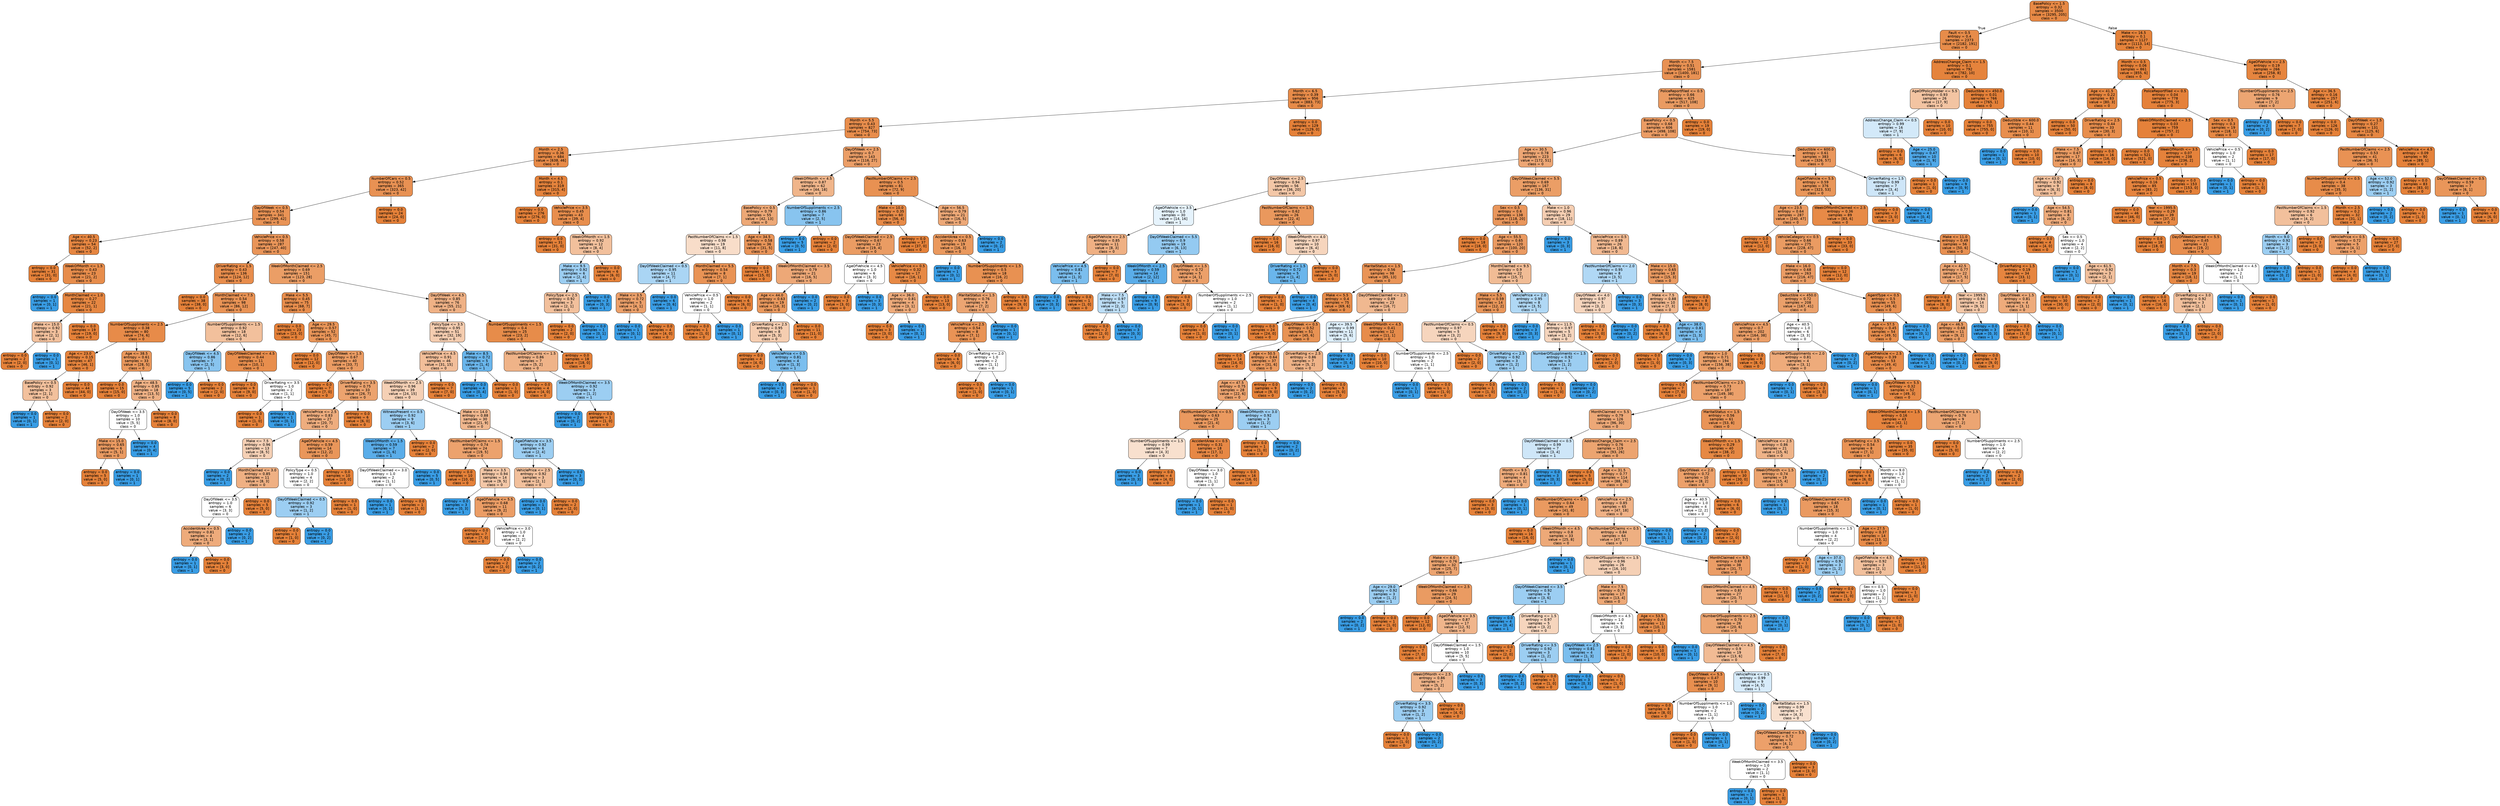 digraph Tree {
node [shape=box, style="filled, rounded", color="black", fontname=helvetica] ;
edge [fontname=helvetica] ;
0 [label="BasePolicy <= 1.5\nentropy = 0.32\nsamples = 3500\nvalue = [3295, 205]\nclass = 0", fillcolor="#e78945"] ;
1 [label="Fault <= 0.5\nentropy = 0.4\nsamples = 2373\nvalue = [2182, 191]\nclass = 0", fillcolor="#e78c4a"] ;
0 -> 1 [labeldistance=2.5, labelangle=45, headlabel="True"] ;
2 [label="Month <= 7.5\nentropy = 0.51\nsamples = 1581\nvalue = [1400, 181]\nclass = 0", fillcolor="#e89153"] ;
1 -> 2 ;
3 [label="Month <= 6.5\nentropy = 0.39\nsamples = 956\nvalue = [883, 73]\nclass = 0", fillcolor="#e78b49"] ;
2 -> 3 ;
4 [label="Month <= 5.5\nentropy = 0.43\nsamples = 827\nvalue = [754, 73]\nclass = 0", fillcolor="#e88d4c"] ;
3 -> 4 ;
5 [label="Month <= 2.5\nentropy = 0.36\nsamples = 684\nvalue = [638, 46]\nclass = 0", fillcolor="#e78a47"] ;
4 -> 5 ;
6 [label="NumberOfCars <= 0.5\nentropy = 0.52\nsamples = 365\nvalue = [323, 42]\nclass = 0", fillcolor="#e89153"] ;
5 -> 6 ;
7 [label="DayOfWeek <= 0.5\nentropy = 0.54\nsamples = 341\nvalue = [299, 42]\nclass = 0", fillcolor="#e99355"] ;
6 -> 7 ;
8 [label="Age <= 40.5\nentropy = 0.23\nsamples = 54\nvalue = [52, 2]\nclass = 0", fillcolor="#e68641"] ;
7 -> 8 ;
9 [label="entropy = 0.0\nsamples = 31\nvalue = [31, 0]\nclass = 0", fillcolor="#e58139"] ;
8 -> 9 ;
10 [label="WeekOfMonth <= 1.5\nentropy = 0.43\nsamples = 23\nvalue = [21, 2]\nclass = 0", fillcolor="#e78d4c"] ;
8 -> 10 ;
11 [label="entropy = 0.0\nsamples = 1\nvalue = [0, 1]\nclass = 1", fillcolor="#399de5"] ;
10 -> 11 ;
12 [label="MonthClaimed <= 1.0\nentropy = 0.27\nsamples = 22\nvalue = [21, 1]\nclass = 0", fillcolor="#e68742"] ;
10 -> 12 ;
13 [label="Make <= 15.0\nentropy = 0.92\nsamples = 3\nvalue = [2, 1]\nclass = 0", fillcolor="#f2c09c"] ;
12 -> 13 ;
14 [label="entropy = 0.0\nsamples = 2\nvalue = [2, 0]\nclass = 0", fillcolor="#e58139"] ;
13 -> 14 ;
15 [label="entropy = 0.0\nsamples = 1\nvalue = [0, 1]\nclass = 1", fillcolor="#399de5"] ;
13 -> 15 ;
16 [label="entropy = 0.0\nsamples = 19\nvalue = [19, 0]\nclass = 0", fillcolor="#e58139"] ;
12 -> 16 ;
17 [label="VehiclePrice <= 0.5\nentropy = 0.58\nsamples = 287\nvalue = [247, 40]\nclass = 0", fillcolor="#e99559"] ;
7 -> 17 ;
18 [label="DriverRating <= 1.5\nentropy = 0.43\nsamples = 136\nvalue = [124, 12]\nclass = 0", fillcolor="#e88d4c"] ;
17 -> 18 ;
19 [label="entropy = 0.0\nsamples = 38\nvalue = [38, 0]\nclass = 0", fillcolor="#e58139"] ;
18 -> 19 ;
20 [label="MonthClaimed <= 7.5\nentropy = 0.54\nsamples = 98\nvalue = [86, 12]\nclass = 0", fillcolor="#e99355"] ;
18 -> 20 ;
21 [label="NumberOfSuppliments <= 2.5\nentropy = 0.38\nsamples = 80\nvalue = [74, 6]\nclass = 0", fillcolor="#e78b49"] ;
20 -> 21 ;
22 [label="Age <= 23.0\nentropy = 0.15\nsamples = 47\nvalue = [46, 1]\nclass = 0", fillcolor="#e6843d"] ;
21 -> 22 ;
23 [label="BasePolicy <= 0.5\nentropy = 0.92\nsamples = 3\nvalue = [2, 1]\nclass = 0", fillcolor="#f2c09c"] ;
22 -> 23 ;
24 [label="entropy = 0.0\nsamples = 1\nvalue = [0, 1]\nclass = 1", fillcolor="#399de5"] ;
23 -> 24 ;
25 [label="entropy = 0.0\nsamples = 2\nvalue = [2, 0]\nclass = 0", fillcolor="#e58139"] ;
23 -> 25 ;
26 [label="entropy = 0.0\nsamples = 44\nvalue = [44, 0]\nclass = 0", fillcolor="#e58139"] ;
22 -> 26 ;
27 [label="Age <= 38.5\nentropy = 0.61\nsamples = 33\nvalue = [28, 5]\nclass = 0", fillcolor="#ea985c"] ;
21 -> 27 ;
28 [label="entropy = 0.0\nsamples = 15\nvalue = [15, 0]\nclass = 0", fillcolor="#e58139"] ;
27 -> 28 ;
29 [label="Age <= 48.5\nentropy = 0.85\nsamples = 18\nvalue = [13, 5]\nclass = 0", fillcolor="#efb185"] ;
27 -> 29 ;
30 [label="DayOfWeek <= 3.5\nentropy = 1.0\nsamples = 10\nvalue = [5, 5]\nclass = 0", fillcolor="#ffffff"] ;
29 -> 30 ;
31 [label="Make <= 15.0\nentropy = 0.65\nsamples = 6\nvalue = [5, 1]\nclass = 0", fillcolor="#ea9a61"] ;
30 -> 31 ;
32 [label="entropy = 0.0\nsamples = 5\nvalue = [5, 0]\nclass = 0", fillcolor="#e58139"] ;
31 -> 32 ;
33 [label="entropy = 0.0\nsamples = 1\nvalue = [0, 1]\nclass = 1", fillcolor="#399de5"] ;
31 -> 33 ;
34 [label="entropy = 0.0\nsamples = 4\nvalue = [0, 4]\nclass = 1", fillcolor="#399de5"] ;
30 -> 34 ;
35 [label="entropy = 0.0\nsamples = 8\nvalue = [8, 0]\nclass = 0", fillcolor="#e58139"] ;
29 -> 35 ;
36 [label="NumberOfSuppliments <= 1.5\nentropy = 0.92\nsamples = 18\nvalue = [12, 6]\nclass = 0", fillcolor="#f2c09c"] ;
20 -> 36 ;
37 [label="DayOfWeek <= 4.5\nentropy = 0.86\nsamples = 7\nvalue = [2, 5]\nclass = 1", fillcolor="#88c4ef"] ;
36 -> 37 ;
38 [label="entropy = 0.0\nsamples = 5\nvalue = [0, 5]\nclass = 1", fillcolor="#399de5"] ;
37 -> 38 ;
39 [label="entropy = 0.0\nsamples = 2\nvalue = [2, 0]\nclass = 0", fillcolor="#e58139"] ;
37 -> 39 ;
40 [label="DayOfWeekClaimed <= 4.5\nentropy = 0.44\nsamples = 11\nvalue = [10, 1]\nclass = 0", fillcolor="#e88e4d"] ;
36 -> 40 ;
41 [label="entropy = 0.0\nsamples = 9\nvalue = [9, 0]\nclass = 0", fillcolor="#e58139"] ;
40 -> 41 ;
42 [label="DriverRating <= 3.5\nentropy = 1.0\nsamples = 2\nvalue = [1, 1]\nclass = 0", fillcolor="#ffffff"] ;
40 -> 42 ;
43 [label="entropy = 0.0\nsamples = 1\nvalue = [1, 0]\nclass = 0", fillcolor="#e58139"] ;
42 -> 43 ;
44 [label="entropy = 0.0\nsamples = 1\nvalue = [0, 1]\nclass = 1", fillcolor="#399de5"] ;
42 -> 44 ;
45 [label="WeekOfMonthClaimed <= 2.5\nentropy = 0.69\nsamples = 151\nvalue = [123, 28]\nclass = 0", fillcolor="#eb9e66"] ;
17 -> 45 ;
46 [label="Make <= 5.5\nentropy = 0.45\nsamples = 75\nvalue = [68, 7]\nclass = 0", fillcolor="#e88e4d"] ;
45 -> 46 ;
47 [label="entropy = 0.0\nsamples = 23\nvalue = [23, 0]\nclass = 0", fillcolor="#e58139"] ;
46 -> 47 ;
48 [label="Age <= 29.5\nentropy = 0.57\nsamples = 52\nvalue = [45, 7]\nclass = 0", fillcolor="#e99558"] ;
46 -> 48 ;
49 [label="entropy = 0.0\nsamples = 12\nvalue = [12, 0]\nclass = 0", fillcolor="#e58139"] ;
48 -> 49 ;
50 [label="DayOfWeek <= 1.5\nentropy = 0.67\nsamples = 40\nvalue = [33, 7]\nclass = 0", fillcolor="#eb9c63"] ;
48 -> 50 ;
51 [label="entropy = 0.0\nsamples = 7\nvalue = [7, 0]\nclass = 0", fillcolor="#e58139"] ;
50 -> 51 ;
52 [label="DriverRating <= 3.5\nentropy = 0.75\nsamples = 33\nvalue = [26, 7]\nclass = 0", fillcolor="#eca36e"] ;
50 -> 52 ;
53 [label="VehiclePrice <= 2.5\nentropy = 0.83\nsamples = 27\nvalue = [20, 7]\nclass = 0", fillcolor="#eead7e"] ;
52 -> 53 ;
54 [label="Make <= 7.5\nentropy = 0.96\nsamples = 13\nvalue = [8, 5]\nclass = 0", fillcolor="#f5d0b5"] ;
53 -> 54 ;
55 [label="entropy = 0.0\nsamples = 2\nvalue = [0, 2]\nclass = 1", fillcolor="#399de5"] ;
54 -> 55 ;
56 [label="MonthClaimed <= 3.0\nentropy = 0.85\nsamples = 11\nvalue = [8, 3]\nclass = 0", fillcolor="#efb083"] ;
54 -> 56 ;
57 [label="DayOfWeek <= 3.5\nentropy = 1.0\nsamples = 6\nvalue = [3, 3]\nclass = 0", fillcolor="#ffffff"] ;
56 -> 57 ;
58 [label="AccidentArea <= 0.5\nentropy = 0.81\nsamples = 4\nvalue = [3, 1]\nclass = 0", fillcolor="#eeab7b"] ;
57 -> 58 ;
59 [label="entropy = 0.0\nsamples = 1\nvalue = [0, 1]\nclass = 1", fillcolor="#399de5"] ;
58 -> 59 ;
60 [label="entropy = 0.0\nsamples = 3\nvalue = [3, 0]\nclass = 0", fillcolor="#e58139"] ;
58 -> 60 ;
61 [label="entropy = 0.0\nsamples = 2\nvalue = [0, 2]\nclass = 1", fillcolor="#399de5"] ;
57 -> 61 ;
62 [label="entropy = 0.0\nsamples = 5\nvalue = [5, 0]\nclass = 0", fillcolor="#e58139"] ;
56 -> 62 ;
63 [label="AgeOfVehicle <= 4.5\nentropy = 0.59\nsamples = 14\nvalue = [12, 2]\nclass = 0", fillcolor="#e9965a"] ;
53 -> 63 ;
64 [label="PolicyType <= 0.5\nentropy = 1.0\nsamples = 4\nvalue = [2, 2]\nclass = 0", fillcolor="#ffffff"] ;
63 -> 64 ;
65 [label="DayOfWeekClaimed <= 0.5\nentropy = 0.92\nsamples = 3\nvalue = [1, 2]\nclass = 1", fillcolor="#9ccef2"] ;
64 -> 65 ;
66 [label="entropy = 0.0\nsamples = 1\nvalue = [1, 0]\nclass = 0", fillcolor="#e58139"] ;
65 -> 66 ;
67 [label="entropy = 0.0\nsamples = 2\nvalue = [0, 2]\nclass = 1", fillcolor="#399de5"] ;
65 -> 67 ;
68 [label="entropy = 0.0\nsamples = 1\nvalue = [1, 0]\nclass = 0", fillcolor="#e58139"] ;
64 -> 68 ;
69 [label="entropy = 0.0\nsamples = 10\nvalue = [10, 0]\nclass = 0", fillcolor="#e58139"] ;
63 -> 69 ;
70 [label="entropy = 0.0\nsamples = 6\nvalue = [6, 0]\nclass = 0", fillcolor="#e58139"] ;
52 -> 70 ;
71 [label="DayOfWeek <= 4.5\nentropy = 0.85\nsamples = 76\nvalue = [55, 21]\nclass = 0", fillcolor="#efb185"] ;
45 -> 71 ;
72 [label="PolicyType <= 3.5\nentropy = 0.95\nsamples = 51\nvalue = [32, 19]\nclass = 0", fillcolor="#f4ccaf"] ;
71 -> 72 ;
73 [label="VehiclePrice <= 4.5\nentropy = 0.91\nsamples = 46\nvalue = [31, 15]\nclass = 0", fillcolor="#f2be99"] ;
72 -> 73 ;
74 [label="WeekOfMonth <= 2.5\nentropy = 0.96\nsamples = 39\nvalue = [24, 15]\nclass = 0", fillcolor="#f5d0b5"] ;
73 -> 74 ;
75 [label="WitnessPresent <= 0.5\nentropy = 0.92\nsamples = 9\nvalue = [3, 6]\nclass = 1", fillcolor="#9ccef2"] ;
74 -> 75 ;
76 [label="WeekOfMonth <= 1.5\nentropy = 0.59\nsamples = 7\nvalue = [1, 6]\nclass = 1", fillcolor="#5aade9"] ;
75 -> 76 ;
77 [label="DayOfWeekClaimed <= 3.0\nentropy = 1.0\nsamples = 2\nvalue = [1, 1]\nclass = 0", fillcolor="#ffffff"] ;
76 -> 77 ;
78 [label="entropy = 0.0\nsamples = 1\nvalue = [0, 1]\nclass = 1", fillcolor="#399de5"] ;
77 -> 78 ;
79 [label="entropy = 0.0\nsamples = 1\nvalue = [1, 0]\nclass = 0", fillcolor="#e58139"] ;
77 -> 79 ;
80 [label="entropy = 0.0\nsamples = 5\nvalue = [0, 5]\nclass = 1", fillcolor="#399de5"] ;
76 -> 80 ;
81 [label="entropy = 0.0\nsamples = 2\nvalue = [2, 0]\nclass = 0", fillcolor="#e58139"] ;
75 -> 81 ;
82 [label="Make <= 14.0\nentropy = 0.88\nsamples = 30\nvalue = [21, 9]\nclass = 0", fillcolor="#f0b78e"] ;
74 -> 82 ;
83 [label="PastNumberOfClaims <= 1.5\nentropy = 0.74\nsamples = 24\nvalue = [19, 5]\nclass = 0", fillcolor="#eca26d"] ;
82 -> 83 ;
84 [label="entropy = 0.0\nsamples = 10\nvalue = [10, 0]\nclass = 0", fillcolor="#e58139"] ;
83 -> 84 ;
85 [label="Make <= 3.5\nentropy = 0.94\nsamples = 14\nvalue = [9, 5]\nclass = 0", fillcolor="#f3c7a7"] ;
83 -> 85 ;
86 [label="entropy = 0.0\nsamples = 3\nvalue = [0, 3]\nclass = 1", fillcolor="#399de5"] ;
85 -> 86 ;
87 [label="AgeOfVehicle <= 5.5\nentropy = 0.68\nsamples = 11\nvalue = [9, 2]\nclass = 0", fillcolor="#eb9d65"] ;
85 -> 87 ;
88 [label="entropy = 0.0\nsamples = 7\nvalue = [7, 0]\nclass = 0", fillcolor="#e58139"] ;
87 -> 88 ;
89 [label="VehiclePrice <= 3.0\nentropy = 1.0\nsamples = 4\nvalue = [2, 2]\nclass = 0", fillcolor="#ffffff"] ;
87 -> 89 ;
90 [label="entropy = 0.0\nsamples = 2\nvalue = [2, 0]\nclass = 0", fillcolor="#e58139"] ;
89 -> 90 ;
91 [label="entropy = 0.0\nsamples = 2\nvalue = [0, 2]\nclass = 1", fillcolor="#399de5"] ;
89 -> 91 ;
92 [label="AgeOfVehicle <= 3.5\nentropy = 0.92\nsamples = 6\nvalue = [2, 4]\nclass = 1", fillcolor="#9ccef2"] ;
82 -> 92 ;
93 [label="VehiclePrice <= 2.5\nentropy = 0.92\nsamples = 3\nvalue = [2, 1]\nclass = 0", fillcolor="#f2c09c"] ;
92 -> 93 ;
94 [label="entropy = 0.0\nsamples = 1\nvalue = [0, 1]\nclass = 1", fillcolor="#399de5"] ;
93 -> 94 ;
95 [label="entropy = 0.0\nsamples = 2\nvalue = [2, 0]\nclass = 0", fillcolor="#e58139"] ;
93 -> 95 ;
96 [label="entropy = 0.0\nsamples = 3\nvalue = [0, 3]\nclass = 1", fillcolor="#399de5"] ;
92 -> 96 ;
97 [label="entropy = 0.0\nsamples = 7\nvalue = [7, 0]\nclass = 0", fillcolor="#e58139"] ;
73 -> 97 ;
98 [label="Make <= 8.5\nentropy = 0.72\nsamples = 5\nvalue = [1, 4]\nclass = 1", fillcolor="#6ab6ec"] ;
72 -> 98 ;
99 [label="entropy = 0.0\nsamples = 4\nvalue = [0, 4]\nclass = 1", fillcolor="#399de5"] ;
98 -> 99 ;
100 [label="entropy = 0.0\nsamples = 1\nvalue = [1, 0]\nclass = 0", fillcolor="#e58139"] ;
98 -> 100 ;
101 [label="NumberOfSuppliments <= 1.5\nentropy = 0.4\nsamples = 25\nvalue = [23, 2]\nclass = 0", fillcolor="#e78c4a"] ;
71 -> 101 ;
102 [label="PastNumberOfClaims <= 1.5\nentropy = 0.86\nsamples = 7\nvalue = [5, 2]\nclass = 0", fillcolor="#efb388"] ;
101 -> 102 ;
103 [label="entropy = 0.0\nsamples = 4\nvalue = [4, 0]\nclass = 0", fillcolor="#e58139"] ;
102 -> 103 ;
104 [label="WeekOfMonthClaimed <= 3.5\nentropy = 0.92\nsamples = 3\nvalue = [1, 2]\nclass = 1", fillcolor="#9ccef2"] ;
102 -> 104 ;
105 [label="entropy = 0.0\nsamples = 2\nvalue = [0, 2]\nclass = 1", fillcolor="#399de5"] ;
104 -> 105 ;
106 [label="entropy = 0.0\nsamples = 1\nvalue = [1, 0]\nclass = 0", fillcolor="#e58139"] ;
104 -> 106 ;
107 [label="entropy = 0.0\nsamples = 18\nvalue = [18, 0]\nclass = 0", fillcolor="#e58139"] ;
101 -> 107 ;
108 [label="entropy = 0.0\nsamples = 24\nvalue = [24, 0]\nclass = 0", fillcolor="#e58139"] ;
6 -> 108 ;
109 [label="Month <= 4.5\nentropy = 0.1\nsamples = 319\nvalue = [315, 4]\nclass = 0", fillcolor="#e5833c"] ;
5 -> 109 ;
110 [label="entropy = 0.0\nsamples = 276\nvalue = [276, 0]\nclass = 0", fillcolor="#e58139"] ;
109 -> 110 ;
111 [label="VehiclePrice <= 3.5\nentropy = 0.45\nsamples = 43\nvalue = [39, 4]\nclass = 0", fillcolor="#e88e4d"] ;
109 -> 111 ;
112 [label="entropy = 0.0\nsamples = 31\nvalue = [31, 0]\nclass = 0", fillcolor="#e58139"] ;
111 -> 112 ;
113 [label="WeekOfMonth <= 1.5\nentropy = 0.92\nsamples = 12\nvalue = [8, 4]\nclass = 0", fillcolor="#f2c09c"] ;
111 -> 113 ;
114 [label="Make <= 9.5\nentropy = 0.92\nsamples = 6\nvalue = [2, 4]\nclass = 1", fillcolor="#9ccef2"] ;
113 -> 114 ;
115 [label="PolicyType <= 2.5\nentropy = 0.92\nsamples = 3\nvalue = [2, 1]\nclass = 0", fillcolor="#f2c09c"] ;
114 -> 115 ;
116 [label="entropy = 0.0\nsamples = 2\nvalue = [2, 0]\nclass = 0", fillcolor="#e58139"] ;
115 -> 116 ;
117 [label="entropy = 0.0\nsamples = 1\nvalue = [0, 1]\nclass = 1", fillcolor="#399de5"] ;
115 -> 117 ;
118 [label="entropy = 0.0\nsamples = 3\nvalue = [0, 3]\nclass = 1", fillcolor="#399de5"] ;
114 -> 118 ;
119 [label="entropy = 0.0\nsamples = 6\nvalue = [6, 0]\nclass = 0", fillcolor="#e58139"] ;
113 -> 119 ;
120 [label="DayOfWeek <= 2.5\nentropy = 0.7\nsamples = 143\nvalue = [116, 27]\nclass = 0", fillcolor="#eb9e67"] ;
4 -> 120 ;
121 [label="WeekOfMonth <= 4.5\nentropy = 0.87\nsamples = 62\nvalue = [44, 18]\nclass = 0", fillcolor="#f0b58a"] ;
120 -> 121 ;
122 [label="BasePolicy <= 0.5\nentropy = 0.79\nsamples = 55\nvalue = [42, 13]\nclass = 0", fillcolor="#eda876"] ;
121 -> 122 ;
123 [label="PastNumberOfClaims <= 1.5\nentropy = 0.98\nsamples = 19\nvalue = [11, 8]\nclass = 0", fillcolor="#f8ddc9"] ;
122 -> 123 ;
124 [label="DayOfWeekClaimed <= 0.5\nentropy = 0.95\nsamples = 11\nvalue = [4, 7]\nclass = 1", fillcolor="#aad5f4"] ;
123 -> 124 ;
125 [label="Make <= 3.5\nentropy = 0.72\nsamples = 5\nvalue = [4, 1]\nclass = 0", fillcolor="#eca06a"] ;
124 -> 125 ;
126 [label="entropy = 0.0\nsamples = 1\nvalue = [0, 1]\nclass = 1", fillcolor="#399de5"] ;
125 -> 126 ;
127 [label="entropy = 0.0\nsamples = 4\nvalue = [4, 0]\nclass = 0", fillcolor="#e58139"] ;
125 -> 127 ;
128 [label="entropy = 0.0\nsamples = 6\nvalue = [0, 6]\nclass = 1", fillcolor="#399de5"] ;
124 -> 128 ;
129 [label="MonthClaimed <= 5.5\nentropy = 0.54\nsamples = 8\nvalue = [7, 1]\nclass = 0", fillcolor="#e99355"] ;
123 -> 129 ;
130 [label="VehiclePrice <= 0.5\nentropy = 1.0\nsamples = 2\nvalue = [1, 1]\nclass = 0", fillcolor="#ffffff"] ;
129 -> 130 ;
131 [label="entropy = 0.0\nsamples = 1\nvalue = [1, 0]\nclass = 0", fillcolor="#e58139"] ;
130 -> 131 ;
132 [label="entropy = 0.0\nsamples = 1\nvalue = [0, 1]\nclass = 1", fillcolor="#399de5"] ;
130 -> 132 ;
133 [label="entropy = 0.0\nsamples = 6\nvalue = [6, 0]\nclass = 0", fillcolor="#e58139"] ;
129 -> 133 ;
134 [label="Age <= 34.5\nentropy = 0.58\nsamples = 36\nvalue = [31, 5]\nclass = 0", fillcolor="#e99559"] ;
122 -> 134 ;
135 [label="entropy = 0.0\nsamples = 15\nvalue = [15, 0]\nclass = 0", fillcolor="#e58139"] ;
134 -> 135 ;
136 [label="WeekOfMonthClaimed <= 3.5\nentropy = 0.79\nsamples = 21\nvalue = [16, 5]\nclass = 0", fillcolor="#eda877"] ;
134 -> 136 ;
137 [label="Age <= 44.0\nentropy = 0.63\nsamples = 19\nvalue = [16, 3]\nclass = 0", fillcolor="#ea995e"] ;
136 -> 137 ;
138 [label="DriverRating <= 2.5\nentropy = 0.95\nsamples = 8\nvalue = [5, 3]\nclass = 0", fillcolor="#f5cdb0"] ;
137 -> 138 ;
139 [label="entropy = 0.0\nsamples = 4\nvalue = [4, 0]\nclass = 0", fillcolor="#e58139"] ;
138 -> 139 ;
140 [label="VehiclePrice <= 0.5\nentropy = 0.81\nsamples = 4\nvalue = [1, 3]\nclass = 1", fillcolor="#7bbeee"] ;
138 -> 140 ;
141 [label="entropy = 0.0\nsamples = 3\nvalue = [0, 3]\nclass = 1", fillcolor="#399de5"] ;
140 -> 141 ;
142 [label="entropy = 0.0\nsamples = 1\nvalue = [1, 0]\nclass = 0", fillcolor="#e58139"] ;
140 -> 142 ;
143 [label="entropy = 0.0\nsamples = 11\nvalue = [11, 0]\nclass = 0", fillcolor="#e58139"] ;
137 -> 143 ;
144 [label="entropy = 0.0\nsamples = 2\nvalue = [0, 2]\nclass = 1", fillcolor="#399de5"] ;
136 -> 144 ;
145 [label="NumberOfSuppliments <= 2.5\nentropy = 0.86\nsamples = 7\nvalue = [2, 5]\nclass = 1", fillcolor="#88c4ef"] ;
121 -> 145 ;
146 [label="entropy = 0.0\nsamples = 5\nvalue = [0, 5]\nclass = 1", fillcolor="#399de5"] ;
145 -> 146 ;
147 [label="entropy = 0.0\nsamples = 2\nvalue = [2, 0]\nclass = 0", fillcolor="#e58139"] ;
145 -> 147 ;
148 [label="PastNumberOfClaims <= 2.5\nentropy = 0.5\nsamples = 81\nvalue = [72, 9]\nclass = 0", fillcolor="#e89152"] ;
120 -> 148 ;
149 [label="Make <= 10.0\nentropy = 0.35\nsamples = 60\nvalue = [56, 4]\nclass = 0", fillcolor="#e78a47"] ;
148 -> 149 ;
150 [label="DayOfWeekClaimed <= 2.5\nentropy = 0.67\nsamples = 23\nvalue = [19, 4]\nclass = 0", fillcolor="#ea9c63"] ;
149 -> 150 ;
151 [label="AgeOfVehicle <= 4.5\nentropy = 1.0\nsamples = 6\nvalue = [3, 3]\nclass = 0", fillcolor="#ffffff"] ;
150 -> 151 ;
152 [label="entropy = 0.0\nsamples = 3\nvalue = [3, 0]\nclass = 0", fillcolor="#e58139"] ;
151 -> 152 ;
153 [label="entropy = 0.0\nsamples = 3\nvalue = [0, 3]\nclass = 1", fillcolor="#399de5"] ;
151 -> 153 ;
154 [label="VehiclePrice <= 0.5\nentropy = 0.32\nsamples = 17\nvalue = [16, 1]\nclass = 0", fillcolor="#e78945"] ;
150 -> 154 ;
155 [label="Age <= 36.0\nentropy = 0.81\nsamples = 4\nvalue = [3, 1]\nclass = 0", fillcolor="#eeab7b"] ;
154 -> 155 ;
156 [label="entropy = 0.0\nsamples = 3\nvalue = [3, 0]\nclass = 0", fillcolor="#e58139"] ;
155 -> 156 ;
157 [label="entropy = 0.0\nsamples = 1\nvalue = [0, 1]\nclass = 1", fillcolor="#399de5"] ;
155 -> 157 ;
158 [label="entropy = 0.0\nsamples = 13\nvalue = [13, 0]\nclass = 0", fillcolor="#e58139"] ;
154 -> 158 ;
159 [label="entropy = 0.0\nsamples = 37\nvalue = [37, 0]\nclass = 0", fillcolor="#e58139"] ;
149 -> 159 ;
160 [label="Age <= 56.5\nentropy = 0.79\nsamples = 21\nvalue = [16, 5]\nclass = 0", fillcolor="#eda877"] ;
148 -> 160 ;
161 [label="AccidentArea <= 0.5\nentropy = 0.63\nsamples = 19\nvalue = [16, 3]\nclass = 0", fillcolor="#ea995e"] ;
160 -> 161 ;
162 [label="entropy = 0.0\nsamples = 1\nvalue = [0, 1]\nclass = 1", fillcolor="#399de5"] ;
161 -> 162 ;
163 [label="NumberOfSuppliments <= 1.5\nentropy = 0.5\nsamples = 18\nvalue = [16, 2]\nclass = 0", fillcolor="#e89152"] ;
161 -> 163 ;
164 [label="MaritalStatus <= 1.5\nentropy = 0.76\nsamples = 9\nvalue = [7, 2]\nclass = 0", fillcolor="#eca572"] ;
163 -> 164 ;
165 [label="VehiclePrice <= 2.5\nentropy = 0.54\nsamples = 8\nvalue = [7, 1]\nclass = 0", fillcolor="#e99355"] ;
164 -> 165 ;
166 [label="entropy = 0.0\nsamples = 6\nvalue = [6, 0]\nclass = 0", fillcolor="#e58139"] ;
165 -> 166 ;
167 [label="DriverRating <= 2.0\nentropy = 1.0\nsamples = 2\nvalue = [1, 1]\nclass = 0", fillcolor="#ffffff"] ;
165 -> 167 ;
168 [label="entropy = 0.0\nsamples = 1\nvalue = [1, 0]\nclass = 0", fillcolor="#e58139"] ;
167 -> 168 ;
169 [label="entropy = 0.0\nsamples = 1\nvalue = [0, 1]\nclass = 1", fillcolor="#399de5"] ;
167 -> 169 ;
170 [label="entropy = 0.0\nsamples = 1\nvalue = [0, 1]\nclass = 1", fillcolor="#399de5"] ;
164 -> 170 ;
171 [label="entropy = 0.0\nsamples = 9\nvalue = [9, 0]\nclass = 0", fillcolor="#e58139"] ;
163 -> 171 ;
172 [label="entropy = 0.0\nsamples = 2\nvalue = [0, 2]\nclass = 1", fillcolor="#399de5"] ;
160 -> 172 ;
173 [label="entropy = 0.0\nsamples = 129\nvalue = [129, 0]\nclass = 0", fillcolor="#e58139"] ;
3 -> 173 ;
174 [label="PoliceReportFiled <= 0.5\nentropy = 0.66\nsamples = 625\nvalue = [517, 108]\nclass = 0", fillcolor="#ea9b62"] ;
2 -> 174 ;
175 [label="BasePolicy <= 0.5\nentropy = 0.68\nsamples = 606\nvalue = [498, 108]\nclass = 0", fillcolor="#eb9c64"] ;
174 -> 175 ;
176 [label="Age <= 30.5\nentropy = 0.78\nsamples = 223\nvalue = [172, 51]\nclass = 0", fillcolor="#eda674"] ;
175 -> 176 ;
177 [label="DayOfWeek <= 2.5\nentropy = 0.94\nsamples = 56\nvalue = [36, 20]\nclass = 0", fillcolor="#f3c7a7"] ;
176 -> 177 ;
178 [label="AgeOfVehicle <= 3.5\nentropy = 1.0\nsamples = 30\nvalue = [14, 16]\nclass = 1", fillcolor="#e6f3fc"] ;
177 -> 178 ;
179 [label="AgeOfVehicle <= 2.5\nentropy = 0.85\nsamples = 11\nvalue = [8, 3]\nclass = 0", fillcolor="#efb083"] ;
178 -> 179 ;
180 [label="VehiclePrice <= 4.5\nentropy = 0.81\nsamples = 4\nvalue = [1, 3]\nclass = 1", fillcolor="#7bbeee"] ;
179 -> 180 ;
181 [label="entropy = 0.0\nsamples = 3\nvalue = [0, 3]\nclass = 1", fillcolor="#399de5"] ;
180 -> 181 ;
182 [label="entropy = 0.0\nsamples = 1\nvalue = [1, 0]\nclass = 0", fillcolor="#e58139"] ;
180 -> 182 ;
183 [label="entropy = 0.0\nsamples = 7\nvalue = [7, 0]\nclass = 0", fillcolor="#e58139"] ;
179 -> 183 ;
184 [label="DayOfWeekClaimed <= 5.5\nentropy = 0.9\nsamples = 19\nvalue = [6, 13]\nclass = 1", fillcolor="#94caf1"] ;
178 -> 184 ;
185 [label="WeekOfMonth <= 2.5\nentropy = 0.59\nsamples = 14\nvalue = [2, 12]\nclass = 1", fillcolor="#5aade9"] ;
184 -> 185 ;
186 [label="Make <= 7.5\nentropy = 0.97\nsamples = 5\nvalue = [2, 3]\nclass = 1", fillcolor="#bddef6"] ;
185 -> 186 ;
187 [label="entropy = 0.0\nsamples = 2\nvalue = [2, 0]\nclass = 0", fillcolor="#e58139"] ;
186 -> 187 ;
188 [label="entropy = 0.0\nsamples = 3\nvalue = [0, 3]\nclass = 1", fillcolor="#399de5"] ;
186 -> 188 ;
189 [label="entropy = 0.0\nsamples = 9\nvalue = [0, 9]\nclass = 1", fillcolor="#399de5"] ;
185 -> 189 ;
190 [label="DayOfWeek <= 1.5\nentropy = 0.72\nsamples = 5\nvalue = [4, 1]\nclass = 0", fillcolor="#eca06a"] ;
184 -> 190 ;
191 [label="entropy = 0.0\nsamples = 3\nvalue = [3, 0]\nclass = 0", fillcolor="#e58139"] ;
190 -> 191 ;
192 [label="NumberOfSuppliments <= 2.5\nentropy = 1.0\nsamples = 2\nvalue = [1, 1]\nclass = 0", fillcolor="#ffffff"] ;
190 -> 192 ;
193 [label="entropy = 0.0\nsamples = 1\nvalue = [1, 0]\nclass = 0", fillcolor="#e58139"] ;
192 -> 193 ;
194 [label="entropy = 0.0\nsamples = 1\nvalue = [0, 1]\nclass = 1", fillcolor="#399de5"] ;
192 -> 194 ;
195 [label="PastNumberOfClaims <= 1.5\nentropy = 0.62\nsamples = 26\nvalue = [22, 4]\nclass = 0", fillcolor="#ea985d"] ;
177 -> 195 ;
196 [label="entropy = 0.0\nsamples = 16\nvalue = [16, 0]\nclass = 0", fillcolor="#e58139"] ;
195 -> 196 ;
197 [label="WeekOfMonth <= 4.0\nentropy = 0.97\nsamples = 10\nvalue = [6, 4]\nclass = 0", fillcolor="#f6d5bd"] ;
195 -> 197 ;
198 [label="DriverRating <= 1.5\nentropy = 0.72\nsamples = 5\nvalue = [1, 4]\nclass = 1", fillcolor="#6ab6ec"] ;
197 -> 198 ;
199 [label="entropy = 0.0\nsamples = 1\nvalue = [1, 0]\nclass = 0", fillcolor="#e58139"] ;
198 -> 199 ;
200 [label="entropy = 0.0\nsamples = 4\nvalue = [0, 4]\nclass = 1", fillcolor="#399de5"] ;
198 -> 200 ;
201 [label="entropy = 0.0\nsamples = 5\nvalue = [5, 0]\nclass = 0", fillcolor="#e58139"] ;
197 -> 201 ;
202 [label="DayOfWeekClaimed <= 5.5\nentropy = 0.69\nsamples = 167\nvalue = [136, 31]\nclass = 0", fillcolor="#eb9e66"] ;
176 -> 202 ;
203 [label="Sex <= 0.5\nentropy = 0.6\nsamples = 138\nvalue = [118, 20]\nclass = 0", fillcolor="#e9965b"] ;
202 -> 203 ;
204 [label="entropy = 0.0\nsamples = 18\nvalue = [18, 0]\nclass = 0", fillcolor="#e58139"] ;
203 -> 204 ;
205 [label="Age <= 55.5\nentropy = 0.65\nsamples = 120\nvalue = [100, 20]\nclass = 0", fillcolor="#ea9a61"] ;
203 -> 205 ;
206 [label="MaritalStatus <= 1.5\nentropy = 0.56\nsamples = 98\nvalue = [85, 13]\nclass = 0", fillcolor="#e99457"] ;
205 -> 206 ;
207 [label="Make <= 5.5\nentropy = 0.4\nsamples = 75\nvalue = [69, 6]\nclass = 0", fillcolor="#e78c4a"] ;
206 -> 207 ;
208 [label="entropy = 0.0\nsamples = 24\nvalue = [24, 0]\nclass = 0", fillcolor="#e58139"] ;
207 -> 208 ;
209 [label="DayOfWeek <= 0.5\nentropy = 0.52\nsamples = 51\nvalue = [45, 6]\nclass = 0", fillcolor="#e89253"] ;
207 -> 209 ;
210 [label="entropy = 0.0\nsamples = 14\nvalue = [14, 0]\nclass = 0", fillcolor="#e58139"] ;
209 -> 210 ;
211 [label="Age <= 50.5\nentropy = 0.64\nsamples = 37\nvalue = [31, 6]\nclass = 0", fillcolor="#ea995f"] ;
209 -> 211 ;
212 [label="Age <= 47.5\nentropy = 0.75\nsamples = 28\nvalue = [22, 6]\nclass = 0", fillcolor="#eca36f"] ;
211 -> 212 ;
213 [label="PastNumberOfClaims <= 0.5\nentropy = 0.63\nsamples = 25\nvalue = [21, 4]\nclass = 0", fillcolor="#ea995f"] ;
212 -> 213 ;
214 [label="NumberOfSuppliments <= 1.5\nentropy = 0.99\nsamples = 7\nvalue = [4, 3]\nclass = 0", fillcolor="#f8e0ce"] ;
213 -> 214 ;
215 [label="entropy = 0.0\nsamples = 3\nvalue = [0, 3]\nclass = 1", fillcolor="#399de5"] ;
214 -> 215 ;
216 [label="entropy = 0.0\nsamples = 4\nvalue = [4, 0]\nclass = 0", fillcolor="#e58139"] ;
214 -> 216 ;
217 [label="AccidentArea <= 0.5\nentropy = 0.31\nsamples = 18\nvalue = [17, 1]\nclass = 0", fillcolor="#e78845"] ;
213 -> 217 ;
218 [label="DayOfWeek <= 3.0\nentropy = 1.0\nsamples = 2\nvalue = [1, 1]\nclass = 0", fillcolor="#ffffff"] ;
217 -> 218 ;
219 [label="entropy = 0.0\nsamples = 1\nvalue = [0, 1]\nclass = 1", fillcolor="#399de5"] ;
218 -> 219 ;
220 [label="entropy = 0.0\nsamples = 1\nvalue = [1, 0]\nclass = 0", fillcolor="#e58139"] ;
218 -> 220 ;
221 [label="entropy = 0.0\nsamples = 16\nvalue = [16, 0]\nclass = 0", fillcolor="#e58139"] ;
217 -> 221 ;
222 [label="WeekOfMonth <= 3.0\nentropy = 0.92\nsamples = 3\nvalue = [1, 2]\nclass = 1", fillcolor="#9ccef2"] ;
212 -> 222 ;
223 [label="entropy = 0.0\nsamples = 1\nvalue = [1, 0]\nclass = 0", fillcolor="#e58139"] ;
222 -> 223 ;
224 [label="entropy = 0.0\nsamples = 2\nvalue = [0, 2]\nclass = 1", fillcolor="#399de5"] ;
222 -> 224 ;
225 [label="entropy = 0.0\nsamples = 9\nvalue = [9, 0]\nclass = 0", fillcolor="#e58139"] ;
211 -> 225 ;
226 [label="DayOfWeekClaimed <= 2.5\nentropy = 0.89\nsamples = 23\nvalue = [16, 7]\nclass = 0", fillcolor="#f0b890"] ;
206 -> 226 ;
227 [label="Age <= 39.5\nentropy = 0.99\nsamples = 11\nvalue = [5, 6]\nclass = 1", fillcolor="#deeffb"] ;
226 -> 227 ;
228 [label="DriverRating <= 2.5\nentropy = 0.86\nsamples = 7\nvalue = [5, 2]\nclass = 0", fillcolor="#efb388"] ;
227 -> 228 ;
229 [label="entropy = 0.0\nsamples = 2\nvalue = [0, 2]\nclass = 1", fillcolor="#399de5"] ;
228 -> 229 ;
230 [label="entropy = 0.0\nsamples = 5\nvalue = [5, 0]\nclass = 0", fillcolor="#e58139"] ;
228 -> 230 ;
231 [label="entropy = 0.0\nsamples = 4\nvalue = [0, 4]\nclass = 1", fillcolor="#399de5"] ;
227 -> 231 ;
232 [label="WeekOfMonth <= 4.5\nentropy = 0.41\nsamples = 12\nvalue = [11, 1]\nclass = 0", fillcolor="#e78c4b"] ;
226 -> 232 ;
233 [label="entropy = 0.0\nsamples = 10\nvalue = [10, 0]\nclass = 0", fillcolor="#e58139"] ;
232 -> 233 ;
234 [label="NumberOfSuppliments <= 2.5\nentropy = 1.0\nsamples = 2\nvalue = [1, 1]\nclass = 0", fillcolor="#ffffff"] ;
232 -> 234 ;
235 [label="entropy = 0.0\nsamples = 1\nvalue = [0, 1]\nclass = 1", fillcolor="#399de5"] ;
234 -> 235 ;
236 [label="entropy = 0.0\nsamples = 1\nvalue = [1, 0]\nclass = 0", fillcolor="#e58139"] ;
234 -> 236 ;
237 [label="MonthClaimed <= 9.5\nentropy = 0.9\nsamples = 22\nvalue = [15, 7]\nclass = 0", fillcolor="#f1bc95"] ;
205 -> 237 ;
238 [label="Make <= 5.5\nentropy = 0.59\nsamples = 14\nvalue = [12, 2]\nclass = 0", fillcolor="#e9965a"] ;
237 -> 238 ;
239 [label="PastNumberOfClaims <= 0.5\nentropy = 0.97\nsamples = 5\nvalue = [3, 2]\nclass = 0", fillcolor="#f6d5bd"] ;
238 -> 239 ;
240 [label="entropy = 0.0\nsamples = 2\nvalue = [2, 0]\nclass = 0", fillcolor="#e58139"] ;
239 -> 240 ;
241 [label="DriverRating <= 2.5\nentropy = 0.92\nsamples = 3\nvalue = [1, 2]\nclass = 1", fillcolor="#9ccef2"] ;
239 -> 241 ;
242 [label="entropy = 0.0\nsamples = 1\nvalue = [1, 0]\nclass = 0", fillcolor="#e58139"] ;
241 -> 242 ;
243 [label="entropy = 0.0\nsamples = 2\nvalue = [0, 2]\nclass = 1", fillcolor="#399de5"] ;
241 -> 243 ;
244 [label="entropy = 0.0\nsamples = 9\nvalue = [9, 0]\nclass = 0", fillcolor="#e58139"] ;
238 -> 244 ;
245 [label="VehiclePrice <= 2.0\nentropy = 0.95\nsamples = 8\nvalue = [3, 5]\nclass = 1", fillcolor="#b0d8f5"] ;
237 -> 245 ;
246 [label="entropy = 0.0\nsamples = 3\nvalue = [0, 3]\nclass = 1", fillcolor="#399de5"] ;
245 -> 246 ;
247 [label="Make <= 11.5\nentropy = 0.97\nsamples = 5\nvalue = [3, 2]\nclass = 0", fillcolor="#f6d5bd"] ;
245 -> 247 ;
248 [label="NumberOfSuppliments <= 1.5\nentropy = 0.92\nsamples = 3\nvalue = [1, 2]\nclass = 1", fillcolor="#9ccef2"] ;
247 -> 248 ;
249 [label="entropy = 0.0\nsamples = 1\nvalue = [1, 0]\nclass = 0", fillcolor="#e58139"] ;
248 -> 249 ;
250 [label="entropy = 0.0\nsamples = 2\nvalue = [0, 2]\nclass = 1", fillcolor="#399de5"] ;
248 -> 250 ;
251 [label="entropy = 0.0\nsamples = 2\nvalue = [2, 0]\nclass = 0", fillcolor="#e58139"] ;
247 -> 251 ;
252 [label="Make <= 1.0\nentropy = 0.96\nsamples = 29\nvalue = [18, 11]\nclass = 0", fillcolor="#f5ceb2"] ;
202 -> 252 ;
253 [label="entropy = 0.0\nsamples = 3\nvalue = [0, 3]\nclass = 1", fillcolor="#399de5"] ;
252 -> 253 ;
254 [label="VehiclePrice <= 0.5\nentropy = 0.89\nsamples = 26\nvalue = [18, 8]\nclass = 0", fillcolor="#f1b991"] ;
252 -> 254 ;
255 [label="PastNumberOfClaims <= 2.0\nentropy = 0.95\nsamples = 8\nvalue = [3, 5]\nclass = 1", fillcolor="#b0d8f5"] ;
254 -> 255 ;
256 [label="DayOfWeek <= 4.0\nentropy = 0.97\nsamples = 5\nvalue = [3, 2]\nclass = 0", fillcolor="#f6d5bd"] ;
255 -> 256 ;
257 [label="entropy = 0.0\nsamples = 3\nvalue = [3, 0]\nclass = 0", fillcolor="#e58139"] ;
256 -> 257 ;
258 [label="entropy = 0.0\nsamples = 2\nvalue = [0, 2]\nclass = 1", fillcolor="#399de5"] ;
256 -> 258 ;
259 [label="entropy = 0.0\nsamples = 3\nvalue = [0, 3]\nclass = 1", fillcolor="#399de5"] ;
255 -> 259 ;
260 [label="Make <= 15.0\nentropy = 0.65\nsamples = 18\nvalue = [15, 3]\nclass = 0", fillcolor="#ea9a61"] ;
254 -> 260 ;
261 [label="Make <= 7.5\nentropy = 0.88\nsamples = 10\nvalue = [7, 3]\nclass = 0", fillcolor="#f0b78e"] ;
260 -> 261 ;
262 [label="entropy = 0.0\nsamples = 6\nvalue = [6, 0]\nclass = 0", fillcolor="#e58139"] ;
261 -> 262 ;
263 [label="Age <= 38.0\nentropy = 0.81\nsamples = 4\nvalue = [1, 3]\nclass = 1", fillcolor="#7bbeee"] ;
261 -> 263 ;
264 [label="entropy = 0.0\nsamples = 1\nvalue = [1, 0]\nclass = 0", fillcolor="#e58139"] ;
263 -> 264 ;
265 [label="entropy = 0.0\nsamples = 3\nvalue = [0, 3]\nclass = 1", fillcolor="#399de5"] ;
263 -> 265 ;
266 [label="entropy = 0.0\nsamples = 8\nvalue = [8, 0]\nclass = 0", fillcolor="#e58139"] ;
260 -> 266 ;
267 [label="Deductible <= 600.0\nentropy = 0.61\nsamples = 383\nvalue = [326, 57]\nclass = 0", fillcolor="#ea975c"] ;
175 -> 267 ;
268 [label="AgeOfVehicle <= 5.5\nentropy = 0.59\nsamples = 376\nvalue = [323, 53]\nclass = 0", fillcolor="#e99659"] ;
267 -> 268 ;
269 [label="Age <= 23.5\nentropy = 0.64\nsamples = 287\nvalue = [240, 47]\nclass = 0", fillcolor="#ea9a60"] ;
268 -> 269 ;
270 [label="entropy = 0.0\nsamples = 12\nvalue = [12, 0]\nclass = 0", fillcolor="#e58139"] ;
269 -> 270 ;
271 [label="VehicleCategory <= 0.5\nentropy = 0.66\nsamples = 275\nvalue = [228, 47]\nclass = 0", fillcolor="#ea9b62"] ;
269 -> 271 ;
272 [label="Make <= 16.0\nentropy = 0.68\nsamples = 263\nvalue = [216, 47]\nclass = 0", fillcolor="#eb9c64"] ;
271 -> 272 ;
273 [label="Deductible <= 450.0\nentropy = 0.72\nsamples = 208\nvalue = [167, 41]\nclass = 0", fillcolor="#eba06a"] ;
272 -> 273 ;
274 [label="VehiclePrice <= 4.5\nentropy = 0.7\nsamples = 202\nvalue = [164, 38]\nclass = 0", fillcolor="#eb9e67"] ;
273 -> 274 ;
275 [label="Make <= 1.0\nentropy = 0.71\nsamples = 194\nvalue = [156, 38]\nclass = 0", fillcolor="#eba069"] ;
274 -> 275 ;
276 [label="entropy = 0.0\nsamples = 7\nvalue = [7, 0]\nclass = 0", fillcolor="#e58139"] ;
275 -> 276 ;
277 [label="PastNumberOfClaims <= 2.5\nentropy = 0.73\nsamples = 187\nvalue = [149, 38]\nclass = 0", fillcolor="#eca16b"] ;
275 -> 277 ;
278 [label="MonthClaimed <= 5.5\nentropy = 0.79\nsamples = 126\nvalue = [96, 30]\nclass = 0", fillcolor="#eda877"] ;
277 -> 278 ;
279 [label="DayOfWeekClaimed <= 0.5\nentropy = 0.99\nsamples = 7\nvalue = [3, 4]\nclass = 1", fillcolor="#cee6f8"] ;
278 -> 279 ;
280 [label="Month <= 9.5\nentropy = 0.81\nsamples = 4\nvalue = [3, 1]\nclass = 0", fillcolor="#eeab7b"] ;
279 -> 280 ;
281 [label="entropy = 0.0\nsamples = 3\nvalue = [3, 0]\nclass = 0", fillcolor="#e58139"] ;
280 -> 281 ;
282 [label="entropy = 0.0\nsamples = 1\nvalue = [0, 1]\nclass = 1", fillcolor="#399de5"] ;
280 -> 282 ;
283 [label="entropy = 0.0\nsamples = 3\nvalue = [0, 3]\nclass = 1", fillcolor="#399de5"] ;
279 -> 283 ;
284 [label="AddressChange_Claim <= 2.5\nentropy = 0.76\nsamples = 119\nvalue = [93, 26]\nclass = 0", fillcolor="#eca470"] ;
278 -> 284 ;
285 [label="entropy = 0.0\nsamples = 5\nvalue = [5, 0]\nclass = 0", fillcolor="#e58139"] ;
284 -> 285 ;
286 [label="Age <= 31.5\nentropy = 0.77\nsamples = 114\nvalue = [88, 26]\nclass = 0", fillcolor="#eda674"] ;
284 -> 286 ;
287 [label="PastNumberOfClaims <= 0.5\nentropy = 0.64\nsamples = 49\nvalue = [41, 8]\nclass = 0", fillcolor="#ea9a60"] ;
286 -> 287 ;
288 [label="entropy = 0.0\nsamples = 16\nvalue = [16, 0]\nclass = 0", fillcolor="#e58139"] ;
287 -> 288 ;
289 [label="WeekOfMonth <= 4.5\nentropy = 0.8\nsamples = 33\nvalue = [25, 8]\nclass = 0", fillcolor="#eda978"] ;
287 -> 289 ;
290 [label="Make <= 4.0\nentropy = 0.76\nsamples = 32\nvalue = [25, 7]\nclass = 0", fillcolor="#eca470"] ;
289 -> 290 ;
291 [label="Age <= 29.0\nentropy = 0.92\nsamples = 3\nvalue = [1, 2]\nclass = 1", fillcolor="#9ccef2"] ;
290 -> 291 ;
292 [label="entropy = 0.0\nsamples = 2\nvalue = [0, 2]\nclass = 1", fillcolor="#399de5"] ;
291 -> 292 ;
293 [label="entropy = 0.0\nsamples = 1\nvalue = [1, 0]\nclass = 0", fillcolor="#e58139"] ;
291 -> 293 ;
294 [label="WeekOfMonthClaimed <= 2.5\nentropy = 0.66\nsamples = 29\nvalue = [24, 5]\nclass = 0", fillcolor="#ea9b62"] ;
290 -> 294 ;
295 [label="entropy = 0.0\nsamples = 12\nvalue = [12, 0]\nclass = 0", fillcolor="#e58139"] ;
294 -> 295 ;
296 [label="AgeOfVehicle <= 3.5\nentropy = 0.87\nsamples = 17\nvalue = [12, 5]\nclass = 0", fillcolor="#f0b58b"] ;
294 -> 296 ;
297 [label="entropy = 0.0\nsamples = 7\nvalue = [7, 0]\nclass = 0", fillcolor="#e58139"] ;
296 -> 297 ;
298 [label="DayOfWeekClaimed <= 1.5\nentropy = 1.0\nsamples = 10\nvalue = [5, 5]\nclass = 0", fillcolor="#ffffff"] ;
296 -> 298 ;
299 [label="WeekOfMonth <= 2.5\nentropy = 0.86\nsamples = 7\nvalue = [5, 2]\nclass = 0", fillcolor="#efb388"] ;
298 -> 299 ;
300 [label="DriverRating <= 3.5\nentropy = 0.92\nsamples = 3\nvalue = [1, 2]\nclass = 1", fillcolor="#9ccef2"] ;
299 -> 300 ;
301 [label="entropy = 0.0\nsamples = 1\nvalue = [1, 0]\nclass = 0", fillcolor="#e58139"] ;
300 -> 301 ;
302 [label="entropy = 0.0\nsamples = 2\nvalue = [0, 2]\nclass = 1", fillcolor="#399de5"] ;
300 -> 302 ;
303 [label="entropy = 0.0\nsamples = 4\nvalue = [4, 0]\nclass = 0", fillcolor="#e58139"] ;
299 -> 303 ;
304 [label="entropy = 0.0\nsamples = 3\nvalue = [0, 3]\nclass = 1", fillcolor="#399de5"] ;
298 -> 304 ;
305 [label="entropy = 0.0\nsamples = 1\nvalue = [0, 1]\nclass = 1", fillcolor="#399de5"] ;
289 -> 305 ;
306 [label="VehiclePrice <= 2.5\nentropy = 0.85\nsamples = 65\nvalue = [47, 18]\nclass = 0", fillcolor="#efb185"] ;
286 -> 306 ;
307 [label="PastNumberOfClaims <= 0.5\nentropy = 0.84\nsamples = 64\nvalue = [47, 17]\nclass = 0", fillcolor="#eeaf81"] ;
306 -> 307 ;
308 [label="NumberOfSuppliments <= 1.5\nentropy = 0.96\nsamples = 26\nvalue = [16, 10]\nclass = 0", fillcolor="#f5d0b5"] ;
307 -> 308 ;
309 [label="DayOfWeekClaimed <= 3.5\nentropy = 0.92\nsamples = 9\nvalue = [3, 6]\nclass = 1", fillcolor="#9ccef2"] ;
308 -> 309 ;
310 [label="entropy = 0.0\nsamples = 4\nvalue = [0, 4]\nclass = 1", fillcolor="#399de5"] ;
309 -> 310 ;
311 [label="DriverRating <= 1.5\nentropy = 0.97\nsamples = 5\nvalue = [3, 2]\nclass = 0", fillcolor="#f6d5bd"] ;
309 -> 311 ;
312 [label="entropy = 0.0\nsamples = 2\nvalue = [2, 0]\nclass = 0", fillcolor="#e58139"] ;
311 -> 312 ;
313 [label="DriverRating <= 3.5\nentropy = 0.92\nsamples = 3\nvalue = [1, 2]\nclass = 1", fillcolor="#9ccef2"] ;
311 -> 313 ;
314 [label="entropy = 0.0\nsamples = 2\nvalue = [0, 2]\nclass = 1", fillcolor="#399de5"] ;
313 -> 314 ;
315 [label="entropy = 0.0\nsamples = 1\nvalue = [1, 0]\nclass = 0", fillcolor="#e58139"] ;
313 -> 315 ;
316 [label="Make <= 7.5\nentropy = 0.79\nsamples = 17\nvalue = [13, 4]\nclass = 0", fillcolor="#eda876"] ;
308 -> 316 ;
317 [label="WeekOfMonth <= 4.5\nentropy = 1.0\nsamples = 6\nvalue = [3, 3]\nclass = 0", fillcolor="#ffffff"] ;
316 -> 317 ;
318 [label="DayOfWeek <= 2.5\nentropy = 0.81\nsamples = 4\nvalue = [1, 3]\nclass = 1", fillcolor="#7bbeee"] ;
317 -> 318 ;
319 [label="entropy = 0.0\nsamples = 3\nvalue = [0, 3]\nclass = 1", fillcolor="#399de5"] ;
318 -> 319 ;
320 [label="entropy = 0.0\nsamples = 1\nvalue = [1, 0]\nclass = 0", fillcolor="#e58139"] ;
318 -> 320 ;
321 [label="entropy = 0.0\nsamples = 2\nvalue = [2, 0]\nclass = 0", fillcolor="#e58139"] ;
317 -> 321 ;
322 [label="Age <= 53.5\nentropy = 0.44\nsamples = 11\nvalue = [10, 1]\nclass = 0", fillcolor="#e88e4d"] ;
316 -> 322 ;
323 [label="entropy = 0.0\nsamples = 10\nvalue = [10, 0]\nclass = 0", fillcolor="#e58139"] ;
322 -> 323 ;
324 [label="entropy = 0.0\nsamples = 1\nvalue = [0, 1]\nclass = 1", fillcolor="#399de5"] ;
322 -> 324 ;
325 [label="MonthClaimed <= 9.5\nentropy = 0.69\nsamples = 38\nvalue = [31, 7]\nclass = 0", fillcolor="#eb9d66"] ;
307 -> 325 ;
326 [label="WeekOfMonthClaimed <= 4.5\nentropy = 0.83\nsamples = 27\nvalue = [20, 7]\nclass = 0", fillcolor="#eead7e"] ;
325 -> 326 ;
327 [label="NumberOfSuppliments <= 2.5\nentropy = 0.78\nsamples = 26\nvalue = [20, 6]\nclass = 0", fillcolor="#eda774"] ;
326 -> 327 ;
328 [label="DayOfWeekClaimed <= 4.5\nentropy = 0.9\nsamples = 19\nvalue = [13, 6]\nclass = 0", fillcolor="#f1bb94"] ;
327 -> 328 ;
329 [label="DayOfWeek <= 5.5\nentropy = 0.47\nsamples = 10\nvalue = [9, 1]\nclass = 0", fillcolor="#e88f4f"] ;
328 -> 329 ;
330 [label="entropy = 0.0\nsamples = 8\nvalue = [8, 0]\nclass = 0", fillcolor="#e58139"] ;
329 -> 330 ;
331 [label="NumberOfSuppliments <= 1.0\nentropy = 1.0\nsamples = 2\nvalue = [1, 1]\nclass = 0", fillcolor="#ffffff"] ;
329 -> 331 ;
332 [label="entropy = 0.0\nsamples = 1\nvalue = [1, 0]\nclass = 0", fillcolor="#e58139"] ;
331 -> 332 ;
333 [label="entropy = 0.0\nsamples = 1\nvalue = [0, 1]\nclass = 1", fillcolor="#399de5"] ;
331 -> 333 ;
334 [label="VehiclePrice <= 0.5\nentropy = 0.99\nsamples = 9\nvalue = [4, 5]\nclass = 1", fillcolor="#d7ebfa"] ;
328 -> 334 ;
335 [label="entropy = 0.0\nsamples = 2\nvalue = [0, 2]\nclass = 1", fillcolor="#399de5"] ;
334 -> 335 ;
336 [label="MaritalStatus <= 1.5\nentropy = 0.99\nsamples = 7\nvalue = [4, 3]\nclass = 0", fillcolor="#f8e0ce"] ;
334 -> 336 ;
337 [label="DayOfWeekClaimed <= 5.5\nentropy = 0.72\nsamples = 5\nvalue = [4, 1]\nclass = 0", fillcolor="#eca06a"] ;
336 -> 337 ;
338 [label="WeekOfMonthClaimed <= 3.5\nentropy = 1.0\nsamples = 2\nvalue = [1, 1]\nclass = 0", fillcolor="#ffffff"] ;
337 -> 338 ;
339 [label="entropy = 0.0\nsamples = 1\nvalue = [0, 1]\nclass = 1", fillcolor="#399de5"] ;
338 -> 339 ;
340 [label="entropy = 0.0\nsamples = 1\nvalue = [1, 0]\nclass = 0", fillcolor="#e58139"] ;
338 -> 340 ;
341 [label="entropy = 0.0\nsamples = 3\nvalue = [3, 0]\nclass = 0", fillcolor="#e58139"] ;
337 -> 341 ;
342 [label="entropy = 0.0\nsamples = 2\nvalue = [0, 2]\nclass = 1", fillcolor="#399de5"] ;
336 -> 342 ;
343 [label="entropy = 0.0\nsamples = 7\nvalue = [7, 0]\nclass = 0", fillcolor="#e58139"] ;
327 -> 343 ;
344 [label="entropy = 0.0\nsamples = 1\nvalue = [0, 1]\nclass = 1", fillcolor="#399de5"] ;
326 -> 344 ;
345 [label="entropy = 0.0\nsamples = 11\nvalue = [11, 0]\nclass = 0", fillcolor="#e58139"] ;
325 -> 345 ;
346 [label="entropy = 0.0\nsamples = 1\nvalue = [0, 1]\nclass = 1", fillcolor="#399de5"] ;
306 -> 346 ;
347 [label="MaritalStatus <= 1.5\nentropy = 0.56\nsamples = 61\nvalue = [53, 8]\nclass = 0", fillcolor="#e99457"] ;
277 -> 347 ;
348 [label="WeekOfMonth <= 1.5\nentropy = 0.29\nsamples = 40\nvalue = [38, 2]\nclass = 0", fillcolor="#e68843"] ;
347 -> 348 ;
349 [label="DayOfWeek <= 2.0\nentropy = 0.72\nsamples = 10\nvalue = [8, 2]\nclass = 0", fillcolor="#eca06a"] ;
348 -> 349 ;
350 [label="Age <= 40.5\nentropy = 1.0\nsamples = 4\nvalue = [2, 2]\nclass = 0", fillcolor="#ffffff"] ;
349 -> 350 ;
351 [label="entropy = 0.0\nsamples = 2\nvalue = [0, 2]\nclass = 1", fillcolor="#399de5"] ;
350 -> 351 ;
352 [label="entropy = 0.0\nsamples = 2\nvalue = [2, 0]\nclass = 0", fillcolor="#e58139"] ;
350 -> 352 ;
353 [label="entropy = 0.0\nsamples = 6\nvalue = [6, 0]\nclass = 0", fillcolor="#e58139"] ;
349 -> 353 ;
354 [label="entropy = 0.0\nsamples = 30\nvalue = [30, 0]\nclass = 0", fillcolor="#e58139"] ;
348 -> 354 ;
355 [label="VehiclePrice <= 2.5\nentropy = 0.86\nsamples = 21\nvalue = [15, 6]\nclass = 0", fillcolor="#efb388"] ;
347 -> 355 ;
356 [label="WeekOfMonth <= 1.5\nentropy = 0.74\nsamples = 19\nvalue = [15, 4]\nclass = 0", fillcolor="#eca36e"] ;
355 -> 356 ;
357 [label="entropy = 0.0\nsamples = 1\nvalue = [0, 1]\nclass = 1", fillcolor="#399de5"] ;
356 -> 357 ;
358 [label="DayOfWeekClaimed <= 0.5\nentropy = 0.65\nsamples = 18\nvalue = [15, 3]\nclass = 0", fillcolor="#ea9a61"] ;
356 -> 358 ;
359 [label="NumberOfSuppliments <= 1.5\nentropy = 1.0\nsamples = 4\nvalue = [2, 2]\nclass = 0", fillcolor="#ffffff"] ;
358 -> 359 ;
360 [label="entropy = 0.0\nsamples = 1\nvalue = [1, 0]\nclass = 0", fillcolor="#e58139"] ;
359 -> 360 ;
361 [label="Age <= 37.0\nentropy = 0.92\nsamples = 3\nvalue = [1, 2]\nclass = 1", fillcolor="#9ccef2"] ;
359 -> 361 ;
362 [label="entropy = 0.0\nsamples = 2\nvalue = [0, 2]\nclass = 1", fillcolor="#399de5"] ;
361 -> 362 ;
363 [label="entropy = 0.0\nsamples = 1\nvalue = [1, 0]\nclass = 0", fillcolor="#e58139"] ;
361 -> 363 ;
364 [label="Age <= 27.5\nentropy = 0.37\nsamples = 14\nvalue = [13, 1]\nclass = 0", fillcolor="#e78b48"] ;
358 -> 364 ;
365 [label="AgeOfVehicle <= 4.5\nentropy = 0.92\nsamples = 3\nvalue = [2, 1]\nclass = 0", fillcolor="#f2c09c"] ;
364 -> 365 ;
366 [label="Sex <= 0.5\nentropy = 1.0\nsamples = 2\nvalue = [1, 1]\nclass = 0", fillcolor="#ffffff"] ;
365 -> 366 ;
367 [label="entropy = 0.0\nsamples = 1\nvalue = [0, 1]\nclass = 1", fillcolor="#399de5"] ;
366 -> 367 ;
368 [label="entropy = 0.0\nsamples = 1\nvalue = [1, 0]\nclass = 0", fillcolor="#e58139"] ;
366 -> 368 ;
369 [label="entropy = 0.0\nsamples = 1\nvalue = [1, 0]\nclass = 0", fillcolor="#e58139"] ;
365 -> 369 ;
370 [label="entropy = 0.0\nsamples = 11\nvalue = [11, 0]\nclass = 0", fillcolor="#e58139"] ;
364 -> 370 ;
371 [label="entropy = 0.0\nsamples = 2\nvalue = [0, 2]\nclass = 1", fillcolor="#399de5"] ;
355 -> 371 ;
372 [label="entropy = 0.0\nsamples = 8\nvalue = [8, 0]\nclass = 0", fillcolor="#e58139"] ;
274 -> 372 ;
373 [label="Age <= 40.5\nentropy = 1.0\nsamples = 6\nvalue = [3, 3]\nclass = 0", fillcolor="#ffffff"] ;
273 -> 373 ;
374 [label="NumberOfSuppliments <= 2.0\nentropy = 0.81\nsamples = 4\nvalue = [3, 1]\nclass = 0", fillcolor="#eeab7b"] ;
373 -> 374 ;
375 [label="entropy = 0.0\nsamples = 1\nvalue = [0, 1]\nclass = 1", fillcolor="#399de5"] ;
374 -> 375 ;
376 [label="entropy = 0.0\nsamples = 3\nvalue = [3, 0]\nclass = 0", fillcolor="#e58139"] ;
374 -> 376 ;
377 [label="entropy = 0.0\nsamples = 2\nvalue = [0, 2]\nclass = 1", fillcolor="#399de5"] ;
373 -> 377 ;
378 [label="AgentType <= 0.5\nentropy = 0.5\nsamples = 55\nvalue = [49, 6]\nclass = 0", fillcolor="#e89051"] ;
272 -> 378 ;
379 [label="Age <= 57.5\nentropy = 0.45\nsamples = 54\nvalue = [49, 5]\nclass = 0", fillcolor="#e88e4d"] ;
378 -> 379 ;
380 [label="AgeOfVehicle <= 2.5\nentropy = 0.39\nsamples = 53\nvalue = [49, 4]\nclass = 0", fillcolor="#e78b49"] ;
379 -> 380 ;
381 [label="entropy = 0.0\nsamples = 1\nvalue = [0, 1]\nclass = 1", fillcolor="#399de5"] ;
380 -> 381 ;
382 [label="DayOfWeek <= 5.5\nentropy = 0.32\nsamples = 52\nvalue = [49, 3]\nclass = 0", fillcolor="#e78945"] ;
380 -> 382 ;
383 [label="WeekOfMonthClaimed <= 1.5\nentropy = 0.16\nsamples = 43\nvalue = [42, 1]\nclass = 0", fillcolor="#e6843e"] ;
382 -> 383 ;
384 [label="DriverRating <= 3.5\nentropy = 0.54\nsamples = 8\nvalue = [7, 1]\nclass = 0", fillcolor="#e99355"] ;
383 -> 384 ;
385 [label="entropy = 0.0\nsamples = 6\nvalue = [6, 0]\nclass = 0", fillcolor="#e58139"] ;
384 -> 385 ;
386 [label="Month <= 9.0\nentropy = 1.0\nsamples = 2\nvalue = [1, 1]\nclass = 0", fillcolor="#ffffff"] ;
384 -> 386 ;
387 [label="entropy = 0.0\nsamples = 1\nvalue = [0, 1]\nclass = 1", fillcolor="#399de5"] ;
386 -> 387 ;
388 [label="entropy = 0.0\nsamples = 1\nvalue = [1, 0]\nclass = 0", fillcolor="#e58139"] ;
386 -> 388 ;
389 [label="entropy = 0.0\nsamples = 35\nvalue = [35, 0]\nclass = 0", fillcolor="#e58139"] ;
383 -> 389 ;
390 [label="PastNumberOfClaims <= 1.5\nentropy = 0.76\nsamples = 9\nvalue = [7, 2]\nclass = 0", fillcolor="#eca572"] ;
382 -> 390 ;
391 [label="entropy = 0.0\nsamples = 5\nvalue = [5, 0]\nclass = 0", fillcolor="#e58139"] ;
390 -> 391 ;
392 [label="NumberOfSuppliments <= 2.5\nentropy = 1.0\nsamples = 4\nvalue = [2, 2]\nclass = 0", fillcolor="#ffffff"] ;
390 -> 392 ;
393 [label="entropy = 0.0\nsamples = 2\nvalue = [0, 2]\nclass = 1", fillcolor="#399de5"] ;
392 -> 393 ;
394 [label="entropy = 0.0\nsamples = 2\nvalue = [2, 0]\nclass = 0", fillcolor="#e58139"] ;
392 -> 394 ;
395 [label="entropy = 0.0\nsamples = 1\nvalue = [0, 1]\nclass = 1", fillcolor="#399de5"] ;
379 -> 395 ;
396 [label="entropy = 0.0\nsamples = 1\nvalue = [0, 1]\nclass = 1", fillcolor="#399de5"] ;
378 -> 396 ;
397 [label="entropy = 0.0\nsamples = 12\nvalue = [12, 0]\nclass = 0", fillcolor="#e58139"] ;
271 -> 397 ;
398 [label="WeekOfMonthClaimed <= 2.5\nentropy = 0.36\nsamples = 89\nvalue = [83, 6]\nclass = 0", fillcolor="#e78a47"] ;
268 -> 398 ;
399 [label="entropy = 0.0\nsamples = 33\nvalue = [33, 0]\nclass = 0", fillcolor="#e58139"] ;
398 -> 399 ;
400 [label="Make <= 11.0\nentropy = 0.49\nsamples = 56\nvalue = [50, 6]\nclass = 0", fillcolor="#e89051"] ;
398 -> 400 ;
401 [label="Age <= 42.5\nentropy = 0.77\nsamples = 22\nvalue = [17, 5]\nclass = 0", fillcolor="#eda673"] ;
400 -> 401 ;
402 [label="entropy = 0.0\nsamples = 8\nvalue = [8, 0]\nclass = 0", fillcolor="#e58139"] ;
401 -> 402 ;
403 [label="Year <= 1995.5\nentropy = 0.94\nsamples = 14\nvalue = [9, 5]\nclass = 0", fillcolor="#f3c7a7"] ;
401 -> 403 ;
404 [label="Age <= 46.5\nentropy = 0.68\nsamples = 11\nvalue = [9, 2]\nclass = 0", fillcolor="#eb9d65"] ;
403 -> 404 ;
405 [label="entropy = 0.0\nsamples = 2\nvalue = [0, 2]\nclass = 1", fillcolor="#399de5"] ;
404 -> 405 ;
406 [label="entropy = 0.0\nsamples = 9\nvalue = [9, 0]\nclass = 0", fillcolor="#e58139"] ;
404 -> 406 ;
407 [label="entropy = 0.0\nsamples = 3\nvalue = [0, 3]\nclass = 1", fillcolor="#399de5"] ;
403 -> 407 ;
408 [label="DriverRating <= 1.5\nentropy = 0.19\nsamples = 34\nvalue = [33, 1]\nclass = 0", fillcolor="#e6853f"] ;
400 -> 408 ;
409 [label="DayOfWeek <= 1.5\nentropy = 0.81\nsamples = 4\nvalue = [3, 1]\nclass = 0", fillcolor="#eeab7b"] ;
408 -> 409 ;
410 [label="entropy = 0.0\nsamples = 3\nvalue = [3, 0]\nclass = 0", fillcolor="#e58139"] ;
409 -> 410 ;
411 [label="entropy = 0.0\nsamples = 1\nvalue = [0, 1]\nclass = 1", fillcolor="#399de5"] ;
409 -> 411 ;
412 [label="entropy = 0.0\nsamples = 30\nvalue = [30, 0]\nclass = 0", fillcolor="#e58139"] ;
408 -> 412 ;
413 [label="DriverRating <= 1.5\nentropy = 0.99\nsamples = 7\nvalue = [3, 4]\nclass = 1", fillcolor="#cee6f8"] ;
267 -> 413 ;
414 [label="entropy = 0.0\nsamples = 3\nvalue = [3, 0]\nclass = 0", fillcolor="#e58139"] ;
413 -> 414 ;
415 [label="entropy = 0.0\nsamples = 4\nvalue = [0, 4]\nclass = 1", fillcolor="#399de5"] ;
413 -> 415 ;
416 [label="entropy = 0.0\nsamples = 19\nvalue = [19, 0]\nclass = 0", fillcolor="#e58139"] ;
174 -> 416 ;
417 [label="AddressChange_Claim <= 1.5\nentropy = 0.1\nsamples = 792\nvalue = [782, 10]\nclass = 0", fillcolor="#e5833c"] ;
1 -> 417 ;
418 [label="AgeOfPolicyHolder <= 5.5\nentropy = 0.93\nsamples = 26\nvalue = [17, 9]\nclass = 0", fillcolor="#f3c4a2"] ;
417 -> 418 ;
419 [label="AddressChange_Claim <= 0.5\nentropy = 0.99\nsamples = 16\nvalue = [7, 9]\nclass = 1", fillcolor="#d3e9f9"] ;
418 -> 419 ;
420 [label="entropy = 0.0\nsamples = 6\nvalue = [6, 0]\nclass = 0", fillcolor="#e58139"] ;
419 -> 420 ;
421 [label="Age <= 25.0\nentropy = 0.47\nsamples = 10\nvalue = [1, 9]\nclass = 1", fillcolor="#4fa8e8"] ;
419 -> 421 ;
422 [label="entropy = 0.0\nsamples = 1\nvalue = [1, 0]\nclass = 0", fillcolor="#e58139"] ;
421 -> 422 ;
423 [label="entropy = 0.0\nsamples = 9\nvalue = [0, 9]\nclass = 1", fillcolor="#399de5"] ;
421 -> 423 ;
424 [label="entropy = 0.0\nsamples = 10\nvalue = [10, 0]\nclass = 0", fillcolor="#e58139"] ;
418 -> 424 ;
425 [label="Deductible <= 450.0\nentropy = 0.01\nsamples = 766\nvalue = [765, 1]\nclass = 0", fillcolor="#e58139"] ;
417 -> 425 ;
426 [label="entropy = 0.0\nsamples = 755\nvalue = [755, 0]\nclass = 0", fillcolor="#e58139"] ;
425 -> 426 ;
427 [label="Deductible <= 600.0\nentropy = 0.44\nsamples = 11\nvalue = [10, 1]\nclass = 0", fillcolor="#e88e4d"] ;
425 -> 427 ;
428 [label="entropy = 0.0\nsamples = 1\nvalue = [0, 1]\nclass = 1", fillcolor="#399de5"] ;
427 -> 428 ;
429 [label="entropy = 0.0\nsamples = 10\nvalue = [10, 0]\nclass = 0", fillcolor="#e58139"] ;
427 -> 429 ;
430 [label="Make <= 16.5\nentropy = 0.1\nsamples = 1127\nvalue = [1113, 14]\nclass = 0", fillcolor="#e5833b"] ;
0 -> 430 [labeldistance=2.5, labelangle=-45, headlabel="False"] ;
431 [label="Month <= 0.5\nentropy = 0.06\nsamples = 861\nvalue = [855, 6]\nclass = 0", fillcolor="#e5823a"] ;
430 -> 431 ;
432 [label="Age <= 41.5\nentropy = 0.22\nsamples = 83\nvalue = [80, 3]\nclass = 0", fillcolor="#e68640"] ;
431 -> 432 ;
433 [label="entropy = 0.0\nsamples = 50\nvalue = [50, 0]\nclass = 0", fillcolor="#e58139"] ;
432 -> 433 ;
434 [label="DriverRating <= 2.5\nentropy = 0.44\nsamples = 33\nvalue = [30, 3]\nclass = 0", fillcolor="#e88e4d"] ;
432 -> 434 ;
435 [label="Make <= 7.5\nentropy = 0.67\nsamples = 17\nvalue = [14, 3]\nclass = 0", fillcolor="#eb9c63"] ;
434 -> 435 ;
436 [label="Age <= 43.0\nentropy = 0.92\nsamples = 9\nvalue = [6, 3]\nclass = 0", fillcolor="#f2c09c"] ;
435 -> 436 ;
437 [label="entropy = 0.0\nsamples = 1\nvalue = [0, 1]\nclass = 1", fillcolor="#399de5"] ;
436 -> 437 ;
438 [label="Age <= 54.5\nentropy = 0.81\nsamples = 8\nvalue = [6, 2]\nclass = 0", fillcolor="#eeab7b"] ;
436 -> 438 ;
439 [label="entropy = 0.0\nsamples = 4\nvalue = [4, 0]\nclass = 0", fillcolor="#e58139"] ;
438 -> 439 ;
440 [label="Sex <= 0.5\nentropy = 1.0\nsamples = 4\nvalue = [2, 2]\nclass = 0", fillcolor="#ffffff"] ;
438 -> 440 ;
441 [label="entropy = 0.0\nsamples = 1\nvalue = [0, 1]\nclass = 1", fillcolor="#399de5"] ;
440 -> 441 ;
442 [label="Age <= 61.5\nentropy = 0.92\nsamples = 3\nvalue = [2, 1]\nclass = 0", fillcolor="#f2c09c"] ;
440 -> 442 ;
443 [label="entropy = 0.0\nsamples = 2\nvalue = [2, 0]\nclass = 0", fillcolor="#e58139"] ;
442 -> 443 ;
444 [label="entropy = 0.0\nsamples = 1\nvalue = [0, 1]\nclass = 1", fillcolor="#399de5"] ;
442 -> 444 ;
445 [label="entropy = 0.0\nsamples = 8\nvalue = [8, 0]\nclass = 0", fillcolor="#e58139"] ;
435 -> 445 ;
446 [label="entropy = 0.0\nsamples = 16\nvalue = [16, 0]\nclass = 0", fillcolor="#e58139"] ;
434 -> 446 ;
447 [label="PoliceReportFiled <= 0.5\nentropy = 0.04\nsamples = 778\nvalue = [775, 3]\nclass = 0", fillcolor="#e5813a"] ;
431 -> 447 ;
448 [label="WeekOfMonthClaimed <= 3.5\nentropy = 0.03\nsamples = 759\nvalue = [757, 2]\nclass = 0", fillcolor="#e5813a"] ;
447 -> 448 ;
449 [label="entropy = 0.0\nsamples = 521\nvalue = [521, 0]\nclass = 0", fillcolor="#e58139"] ;
448 -> 449 ;
450 [label="WeekOfMonth <= 3.5\nentropy = 0.07\nsamples = 238\nvalue = [236, 2]\nclass = 0", fillcolor="#e5823b"] ;
448 -> 450 ;
451 [label="VehiclePrice <= 0.5\nentropy = 0.16\nsamples = 85\nvalue = [83, 2]\nclass = 0", fillcolor="#e6843e"] ;
450 -> 451 ;
452 [label="entropy = 0.0\nsamples = 46\nvalue = [46, 0]\nclass = 0", fillcolor="#e58139"] ;
451 -> 452 ;
453 [label="Year <= 1995.5\nentropy = 0.29\nsamples = 39\nvalue = [37, 2]\nclass = 0", fillcolor="#e68844"] ;
451 -> 453 ;
454 [label="entropy = 0.0\nsamples = 18\nvalue = [18, 0]\nclass = 0", fillcolor="#e58139"] ;
453 -> 454 ;
455 [label="DayOfWeekClaimed <= 5.5\nentropy = 0.45\nsamples = 21\nvalue = [19, 2]\nclass = 0", fillcolor="#e88e4e"] ;
453 -> 455 ;
456 [label="Month <= 7.5\nentropy = 0.3\nsamples = 19\nvalue = [18, 1]\nclass = 0", fillcolor="#e68844"] ;
455 -> 456 ;
457 [label="entropy = 0.0\nsamples = 16\nvalue = [16, 0]\nclass = 0", fillcolor="#e58139"] ;
456 -> 457 ;
458 [label="DriverRating <= 3.0\nentropy = 0.92\nsamples = 3\nvalue = [2, 1]\nclass = 0", fillcolor="#f2c09c"] ;
456 -> 458 ;
459 [label="entropy = 0.0\nsamples = 1\nvalue = [0, 1]\nclass = 1", fillcolor="#399de5"] ;
458 -> 459 ;
460 [label="entropy = 0.0\nsamples = 2\nvalue = [2, 0]\nclass = 0", fillcolor="#e58139"] ;
458 -> 460 ;
461 [label="WeekOfMonthClaimed <= 4.5\nentropy = 1.0\nsamples = 2\nvalue = [1, 1]\nclass = 0", fillcolor="#ffffff"] ;
455 -> 461 ;
462 [label="entropy = 0.0\nsamples = 1\nvalue = [0, 1]\nclass = 1", fillcolor="#399de5"] ;
461 -> 462 ;
463 [label="entropy = 0.0\nsamples = 1\nvalue = [1, 0]\nclass = 0", fillcolor="#e58139"] ;
461 -> 463 ;
464 [label="entropy = 0.0\nsamples = 153\nvalue = [153, 0]\nclass = 0", fillcolor="#e58139"] ;
450 -> 464 ;
465 [label="Sex <= 0.5\nentropy = 0.3\nsamples = 19\nvalue = [18, 1]\nclass = 0", fillcolor="#e68844"] ;
447 -> 465 ;
466 [label="VehiclePrice <= 0.5\nentropy = 1.0\nsamples = 2\nvalue = [1, 1]\nclass = 0", fillcolor="#ffffff"] ;
465 -> 466 ;
467 [label="entropy = 0.0\nsamples = 1\nvalue = [0, 1]\nclass = 1", fillcolor="#399de5"] ;
466 -> 467 ;
468 [label="entropy = 0.0\nsamples = 1\nvalue = [1, 0]\nclass = 0", fillcolor="#e58139"] ;
466 -> 468 ;
469 [label="entropy = 0.0\nsamples = 17\nvalue = [17, 0]\nclass = 0", fillcolor="#e58139"] ;
465 -> 469 ;
470 [label="AgeOfVehicle <= 2.5\nentropy = 0.19\nsamples = 266\nvalue = [258, 8]\nclass = 0", fillcolor="#e6853f"] ;
430 -> 470 ;
471 [label="NumberOfSuppliments <= 2.5\nentropy = 0.76\nsamples = 9\nvalue = [7, 2]\nclass = 0", fillcolor="#eca572"] ;
470 -> 471 ;
472 [label="entropy = 0.0\nsamples = 2\nvalue = [0, 2]\nclass = 1", fillcolor="#399de5"] ;
471 -> 472 ;
473 [label="entropy = 0.0\nsamples = 7\nvalue = [7, 0]\nclass = 0", fillcolor="#e58139"] ;
471 -> 473 ;
474 [label="Age <= 36.5\nentropy = 0.16\nsamples = 257\nvalue = [251, 6]\nclass = 0", fillcolor="#e6843e"] ;
470 -> 474 ;
475 [label="entropy = 0.0\nsamples = 126\nvalue = [126, 0]\nclass = 0", fillcolor="#e58139"] ;
474 -> 475 ;
476 [label="DayOfWeek <= 1.5\nentropy = 0.27\nsamples = 131\nvalue = [125, 6]\nclass = 0", fillcolor="#e68743"] ;
474 -> 476 ;
477 [label="PastNumberOfClaims <= 2.5\nentropy = 0.53\nsamples = 41\nvalue = [36, 5]\nclass = 0", fillcolor="#e99254"] ;
476 -> 477 ;
478 [label="NumberOfSuppliments <= 0.5\nentropy = 0.4\nsamples = 38\nvalue = [35, 3]\nclass = 0", fillcolor="#e78c4a"] ;
477 -> 478 ;
479 [label="PastNumberOfClaims <= 1.5\nentropy = 0.92\nsamples = 6\nvalue = [4, 2]\nclass = 0", fillcolor="#f2c09c"] ;
478 -> 479 ;
480 [label="Month <= 9.0\nentropy = 0.92\nsamples = 3\nvalue = [1, 2]\nclass = 1", fillcolor="#9ccef2"] ;
479 -> 480 ;
481 [label="entropy = 0.0\nsamples = 2\nvalue = [0, 2]\nclass = 1", fillcolor="#399de5"] ;
480 -> 481 ;
482 [label="entropy = 0.0\nsamples = 1\nvalue = [1, 0]\nclass = 0", fillcolor="#e58139"] ;
480 -> 482 ;
483 [label="entropy = 0.0\nsamples = 3\nvalue = [3, 0]\nclass = 0", fillcolor="#e58139"] ;
479 -> 483 ;
484 [label="Month <= 2.5\nentropy = 0.2\nsamples = 32\nvalue = [31, 1]\nclass = 0", fillcolor="#e6853f"] ;
478 -> 484 ;
485 [label="VehiclePrice <= 0.5\nentropy = 0.72\nsamples = 5\nvalue = [4, 1]\nclass = 0", fillcolor="#eca06a"] ;
484 -> 485 ;
486 [label="entropy = 0.0\nsamples = 4\nvalue = [4, 0]\nclass = 0", fillcolor="#e58139"] ;
485 -> 486 ;
487 [label="entropy = 0.0\nsamples = 1\nvalue = [0, 1]\nclass = 1", fillcolor="#399de5"] ;
485 -> 487 ;
488 [label="entropy = 0.0\nsamples = 27\nvalue = [27, 0]\nclass = 0", fillcolor="#e58139"] ;
484 -> 488 ;
489 [label="Age <= 52.0\nentropy = 0.92\nsamples = 3\nvalue = [1, 2]\nclass = 1", fillcolor="#9ccef2"] ;
477 -> 489 ;
490 [label="entropy = 0.0\nsamples = 2\nvalue = [0, 2]\nclass = 1", fillcolor="#399de5"] ;
489 -> 490 ;
491 [label="entropy = 0.0\nsamples = 1\nvalue = [1, 0]\nclass = 0", fillcolor="#e58139"] ;
489 -> 491 ;
492 [label="VehiclePrice <= 4.5\nentropy = 0.09\nsamples = 90\nvalue = [89, 1]\nclass = 0", fillcolor="#e5823b"] ;
476 -> 492 ;
493 [label="entropy = 0.0\nsamples = 83\nvalue = [83, 0]\nclass = 0", fillcolor="#e58139"] ;
492 -> 493 ;
494 [label="DayOfWeekClaimed <= 0.5\nentropy = 0.59\nsamples = 7\nvalue = [6, 1]\nclass = 0", fillcolor="#e9965a"] ;
492 -> 494 ;
495 [label="entropy = 0.0\nsamples = 1\nvalue = [0, 1]\nclass = 1", fillcolor="#399de5"] ;
494 -> 495 ;
496 [label="entropy = 0.0\nsamples = 6\nvalue = [6, 0]\nclass = 0", fillcolor="#e58139"] ;
494 -> 496 ;
}